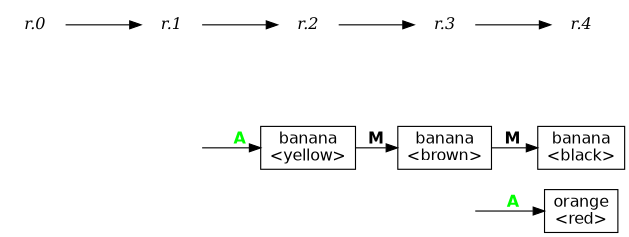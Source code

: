 digraph G {

rankdir=LR
ranksep="0.3 equally"
size=4.2

node [ shape="box" fontname="Helvetica"] 
edge [ fontname="Helvetica-Bold" ]

node [shape="box" group=h]
h3 -> h4 [label="A" fontcolor="green"]
h3 [ shape="none" label = "" ]
h4 [ label = "orange\n<red>" ]

node [shape="box" group=g ]
g1 -> g2 [label="A" fontcolor="green"]
g2 -> g3 [label="M"]
g3 -> g4 [label="M"]
g1 [ shape = "none" label = ""]
g2 [ label = "banana\n<yellow>" ]
g3 [ label = "banana\n<brown>" ]
g4 [ label = "banana\n<black>" ]

node [shape="box"]
f3 [ shape = "none" label="" ]

node [shape="plaintext" fontname="Times-Italic"]
"r.0" -> "r.1" -> "r.2" -> "r.3" -> "r.4"

{ rank=same f3 h3 g3 "r.3" }

}
